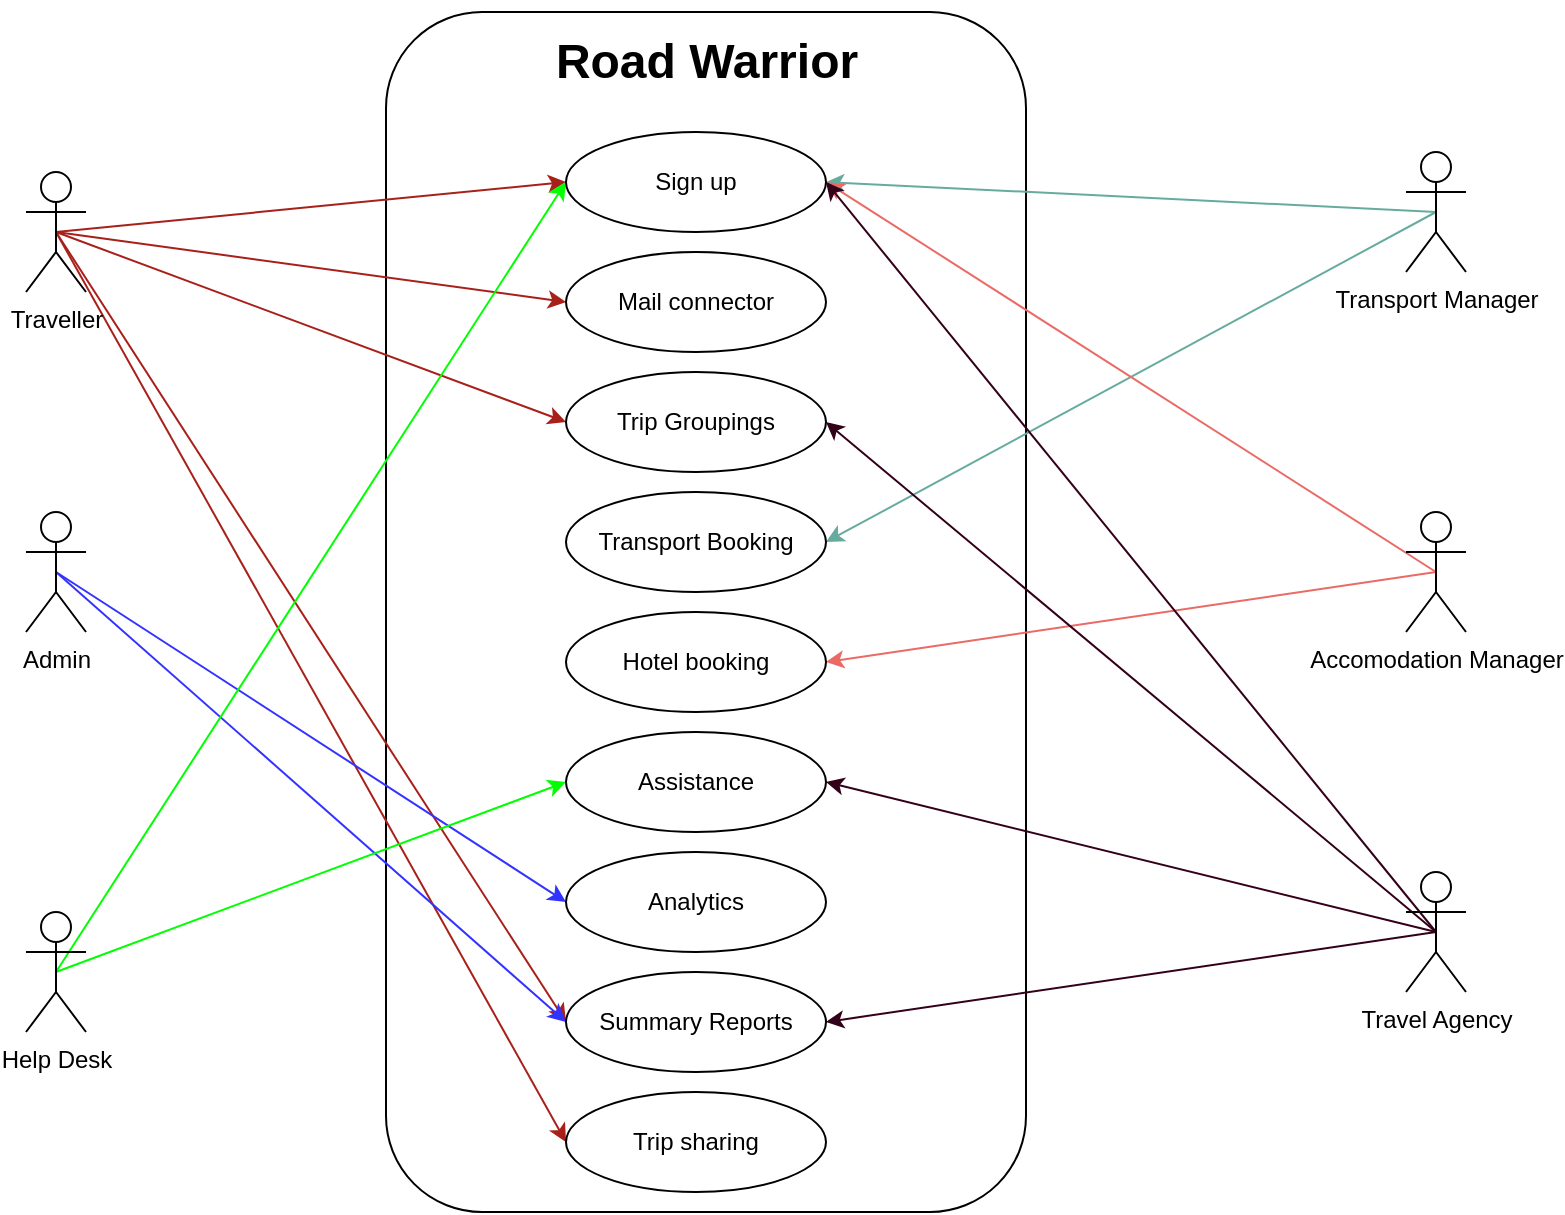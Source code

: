 <mxfile version="21.7.5" type="device">
  <diagram name="Page-1" id="VKHc3iABEqhtPhi_z0bq">
    <mxGraphModel dx="1050" dy="1666" grid="1" gridSize="10" guides="1" tooltips="1" connect="1" arrows="1" fold="1" page="1" pageScale="1" pageWidth="850" pageHeight="1100" math="0" shadow="0">
      <root>
        <object label="" id="0">
          <mxCell />
        </object>
        <mxCell id="1" parent="0" />
        <mxCell id="vs-hBLlxjZv3izGMLUCD-24" value="" style="rounded=1;whiteSpace=wrap;html=1;labelBackgroundColor=none;" parent="1" vertex="1">
          <mxGeometry x="200" y="-20" width="320" height="600" as="geometry" />
        </mxCell>
        <mxCell id="vs-hBLlxjZv3izGMLUCD-53" style="rounded=0;orthogonalLoop=1;jettySize=auto;html=1;exitX=0.5;exitY=0.5;exitDx=0;exitDy=0;exitPerimeter=0;entryX=0;entryY=0.5;entryDx=0;entryDy=0;strokeColor=#A8201A;fontColor=#143642;fillColor=#FAE5C7;" parent="1" source="vs-hBLlxjZv3izGMLUCD-2" target="vs-hBLlxjZv3izGMLUCD-38" edge="1">
          <mxGeometry relative="1" as="geometry" />
        </mxCell>
        <mxCell id="vs-hBLlxjZv3izGMLUCD-54" style="rounded=0;orthogonalLoop=1;jettySize=auto;html=1;exitX=0.5;exitY=0.5;exitDx=0;exitDy=0;exitPerimeter=0;entryX=0;entryY=0.5;entryDx=0;entryDy=0;strokeColor=#A8201A;fontColor=#143642;fillColor=#FAE5C7;" parent="1" source="vs-hBLlxjZv3izGMLUCD-2" target="vs-hBLlxjZv3izGMLUCD-39" edge="1">
          <mxGeometry relative="1" as="geometry" />
        </mxCell>
        <mxCell id="vs-hBLlxjZv3izGMLUCD-55" style="rounded=0;orthogonalLoop=1;jettySize=auto;html=1;exitX=0.5;exitY=0.5;exitDx=0;exitDy=0;exitPerimeter=0;entryX=0;entryY=0.5;entryDx=0;entryDy=0;strokeColor=#A8201A;fontColor=#143642;fillColor=#FAE5C7;" parent="1" source="vs-hBLlxjZv3izGMLUCD-2" target="vs-hBLlxjZv3izGMLUCD-44" edge="1">
          <mxGeometry relative="1" as="geometry" />
        </mxCell>
        <mxCell id="vs-hBLlxjZv3izGMLUCD-56" style="rounded=0;orthogonalLoop=1;jettySize=auto;html=1;exitX=0.5;exitY=0.5;exitDx=0;exitDy=0;exitPerimeter=0;entryX=0;entryY=0.5;entryDx=0;entryDy=0;strokeColor=#A8201A;fontColor=#143642;fillColor=#FAE5C7;" parent="1" source="vs-hBLlxjZv3izGMLUCD-2" target="vs-hBLlxjZv3izGMLUCD-45" edge="1">
          <mxGeometry relative="1" as="geometry" />
        </mxCell>
        <mxCell id="vs-hBLlxjZv3izGMLUCD-57" style="rounded=0;orthogonalLoop=1;jettySize=auto;html=1;exitX=0.5;exitY=0.5;exitDx=0;exitDy=0;exitPerimeter=0;entryX=0;entryY=0.5;entryDx=0;entryDy=0;strokeColor=#A8201A;fontColor=#143642;fillColor=#FAE5C7;" parent="1" source="vs-hBLlxjZv3izGMLUCD-2" target="vs-hBLlxjZv3izGMLUCD-25" edge="1">
          <mxGeometry relative="1" as="geometry" />
        </mxCell>
        <mxCell id="vs-hBLlxjZv3izGMLUCD-2" value="Traveller" style="shape=umlActor;verticalLabelPosition=bottom;verticalAlign=top;html=1;outlineConnect=0;labelBackgroundColor=none;" parent="1" vertex="1">
          <mxGeometry x="20" y="60" width="30" height="60" as="geometry" />
        </mxCell>
        <mxCell id="vs-hBLlxjZv3izGMLUCD-58" style="rounded=0;orthogonalLoop=1;jettySize=auto;html=1;exitX=0.5;exitY=0.5;exitDx=0;exitDy=0;exitPerimeter=0;entryX=0;entryY=0.5;entryDx=0;entryDy=0;strokeColor=#3333FF;fontColor=#143642;fillColor=#FAE5C7;" parent="1" source="vs-hBLlxjZv3izGMLUCD-10" target="vs-hBLlxjZv3izGMLUCD-43" edge="1">
          <mxGeometry relative="1" as="geometry" />
        </mxCell>
        <mxCell id="vs-hBLlxjZv3izGMLUCD-60" style="rounded=0;orthogonalLoop=1;jettySize=auto;html=1;exitX=0.5;exitY=0.5;exitDx=0;exitDy=0;exitPerimeter=0;entryX=0;entryY=0.5;entryDx=0;entryDy=0;strokeColor=#3333FF;fontColor=#143642;fillColor=#FAE5C7;" parent="1" source="vs-hBLlxjZv3izGMLUCD-10" target="vs-hBLlxjZv3izGMLUCD-44" edge="1">
          <mxGeometry relative="1" as="geometry" />
        </mxCell>
        <mxCell id="vs-hBLlxjZv3izGMLUCD-10" value="Admin" style="shape=umlActor;verticalLabelPosition=bottom;verticalAlign=top;html=1;outlineConnect=0;" parent="1" vertex="1">
          <mxGeometry x="20" y="230" width="30" height="60" as="geometry" />
        </mxCell>
        <mxCell id="vs-hBLlxjZv3izGMLUCD-61" style="rounded=0;orthogonalLoop=1;jettySize=auto;html=1;exitX=0.5;exitY=0.5;exitDx=0;exitDy=0;exitPerimeter=0;entryX=0;entryY=0.5;entryDx=0;entryDy=0;strokeColor=#00FF00;fontColor=#143642;fillColor=#FAE5C7;" parent="1" source="vs-hBLlxjZv3izGMLUCD-18" target="vs-hBLlxjZv3izGMLUCD-42" edge="1">
          <mxGeometry relative="1" as="geometry" />
        </mxCell>
        <mxCell id="vs-hBLlxjZv3izGMLUCD-62" style="rounded=0;orthogonalLoop=1;jettySize=auto;html=1;exitX=0.5;exitY=0.5;exitDx=0;exitDy=0;exitPerimeter=0;entryX=0;entryY=0.5;entryDx=0;entryDy=0;strokeColor=#00FF00;fontColor=#143642;fillColor=#FAE5C7;" parent="1" source="vs-hBLlxjZv3izGMLUCD-18" target="vs-hBLlxjZv3izGMLUCD-25" edge="1">
          <mxGeometry relative="1" as="geometry" />
        </mxCell>
        <mxCell id="vs-hBLlxjZv3izGMLUCD-18" value="Help Desk" style="shape=umlActor;verticalLabelPosition=bottom;verticalAlign=top;html=1;outlineConnect=0;" parent="1" vertex="1">
          <mxGeometry x="20" y="430" width="30" height="60" as="geometry" />
        </mxCell>
        <mxCell id="vs-hBLlxjZv3izGMLUCD-63" style="rounded=0;orthogonalLoop=1;jettySize=auto;html=1;exitX=0.5;exitY=0.5;exitDx=0;exitDy=0;exitPerimeter=0;entryX=1;entryY=0.5;entryDx=0;entryDy=0;strokeColor=#67AB9F;fontColor=#143642;fillColor=#FAE5C7;" parent="1" source="vs-hBLlxjZv3izGMLUCD-20" target="vs-hBLlxjZv3izGMLUCD-40" edge="1">
          <mxGeometry relative="1" as="geometry" />
        </mxCell>
        <mxCell id="vs-hBLlxjZv3izGMLUCD-64" style="rounded=0;orthogonalLoop=1;jettySize=auto;html=1;exitX=0.5;exitY=0.5;exitDx=0;exitDy=0;exitPerimeter=0;entryX=1;entryY=0.5;entryDx=0;entryDy=0;strokeColor=#67AB9F;fontColor=#143642;fillColor=#FAE5C7;" parent="1" source="vs-hBLlxjZv3izGMLUCD-20" target="vs-hBLlxjZv3izGMLUCD-25" edge="1">
          <mxGeometry relative="1" as="geometry" />
        </mxCell>
        <mxCell id="vs-hBLlxjZv3izGMLUCD-20" value="Transport Manager" style="shape=umlActor;verticalLabelPosition=bottom;verticalAlign=top;html=1;outlineConnect=0;" parent="1" vertex="1">
          <mxGeometry x="710" y="50" width="30" height="60" as="geometry" />
        </mxCell>
        <mxCell id="vs-hBLlxjZv3izGMLUCD-65" style="rounded=0;orthogonalLoop=1;jettySize=auto;html=1;exitX=0.5;exitY=0.5;exitDx=0;exitDy=0;exitPerimeter=0;entryX=1;entryY=0.5;entryDx=0;entryDy=0;strokeColor=#EA6B66;fontColor=#143642;fillColor=#FAE5C7;" parent="1" source="vs-hBLlxjZv3izGMLUCD-21" target="vs-hBLlxjZv3izGMLUCD-25" edge="1">
          <mxGeometry relative="1" as="geometry" />
        </mxCell>
        <mxCell id="vs-hBLlxjZv3izGMLUCD-66" style="rounded=0;orthogonalLoop=1;jettySize=auto;html=1;exitX=0.5;exitY=0.5;exitDx=0;exitDy=0;exitPerimeter=0;entryX=1;entryY=0.5;entryDx=0;entryDy=0;strokeColor=#EA6B66;fontColor=#143642;fillColor=#FAE5C7;" parent="1" source="vs-hBLlxjZv3izGMLUCD-21" target="vs-hBLlxjZv3izGMLUCD-41" edge="1">
          <mxGeometry relative="1" as="geometry" />
        </mxCell>
        <mxCell id="vs-hBLlxjZv3izGMLUCD-21" value="Accomodation Manager" style="shape=umlActor;verticalLabelPosition=bottom;verticalAlign=top;html=1;outlineConnect=0;" parent="1" vertex="1">
          <mxGeometry x="710" y="230" width="30" height="60" as="geometry" />
        </mxCell>
        <mxCell id="vs-hBLlxjZv3izGMLUCD-67" style="rounded=0;orthogonalLoop=1;jettySize=auto;html=1;exitX=0.5;exitY=0.5;exitDx=0;exitDy=0;exitPerimeter=0;entryX=1;entryY=0.5;entryDx=0;entryDy=0;strokeColor=#33001A;fontColor=#143642;fillColor=#FAE5C7;" parent="1" source="vs-hBLlxjZv3izGMLUCD-22" target="vs-hBLlxjZv3izGMLUCD-25" edge="1">
          <mxGeometry relative="1" as="geometry" />
        </mxCell>
        <mxCell id="vs-hBLlxjZv3izGMLUCD-68" style="rounded=0;orthogonalLoop=1;jettySize=auto;html=1;exitX=0.5;exitY=0.5;exitDx=0;exitDy=0;exitPerimeter=0;entryX=1;entryY=0.5;entryDx=0;entryDy=0;strokeColor=#33001A;fontColor=#143642;fillColor=#FAE5C7;" parent="1" source="vs-hBLlxjZv3izGMLUCD-22" target="vs-hBLlxjZv3izGMLUCD-42" edge="1">
          <mxGeometry relative="1" as="geometry" />
        </mxCell>
        <mxCell id="vs-hBLlxjZv3izGMLUCD-69" style="rounded=0;orthogonalLoop=1;jettySize=auto;html=1;exitX=0.5;exitY=0.5;exitDx=0;exitDy=0;exitPerimeter=0;entryX=1;entryY=0.5;entryDx=0;entryDy=0;strokeColor=#33001A;fontColor=#143642;fillColor=#FAE5C7;" parent="1" source="vs-hBLlxjZv3izGMLUCD-22" target="vs-hBLlxjZv3izGMLUCD-44" edge="1">
          <mxGeometry relative="1" as="geometry" />
        </mxCell>
        <mxCell id="vs-hBLlxjZv3izGMLUCD-70" style="rounded=0;orthogonalLoop=1;jettySize=auto;html=1;exitX=0.5;exitY=0.5;exitDx=0;exitDy=0;exitPerimeter=0;entryX=1;entryY=0.5;entryDx=0;entryDy=0;strokeColor=#33001A;fontColor=#143642;fillColor=#FAE5C7;" parent="1" source="vs-hBLlxjZv3izGMLUCD-22" target="vs-hBLlxjZv3izGMLUCD-39" edge="1">
          <mxGeometry relative="1" as="geometry" />
        </mxCell>
        <mxCell id="vs-hBLlxjZv3izGMLUCD-22" value="Travel Agency" style="shape=umlActor;verticalLabelPosition=bottom;verticalAlign=top;html=1;outlineConnect=0;" parent="1" vertex="1">
          <mxGeometry x="710" y="410" width="30" height="60" as="geometry" />
        </mxCell>
        <mxCell id="vs-hBLlxjZv3izGMLUCD-25" value="&lt;div style=&quot;border-color: var(--border-color);&quot;&gt;&lt;div style=&quot;border-color: var(--border-color);&quot;&gt;Sign up&lt;/div&gt;&lt;/div&gt;" style="ellipse;whiteSpace=wrap;html=1;" parent="1" vertex="1">
          <mxGeometry x="290" y="40" width="130" height="50" as="geometry" />
        </mxCell>
        <mxCell id="vs-hBLlxjZv3izGMLUCD-38" value="&lt;div style=&quot;border-color: var(--border-color);&quot;&gt;Mail connector&lt;/div&gt;" style="ellipse;whiteSpace=wrap;html=1;" parent="1" vertex="1">
          <mxGeometry x="290" y="100" width="130" height="50" as="geometry" />
        </mxCell>
        <mxCell id="vs-hBLlxjZv3izGMLUCD-39" value="&lt;div style=&quot;border-color: var(--border-color);&quot;&gt;&lt;div style=&quot;border-color: var(--border-color);&quot;&gt;Trip Groupings&lt;/div&gt;&lt;/div&gt;" style="ellipse;whiteSpace=wrap;html=1;" parent="1" vertex="1">
          <mxGeometry x="290" y="160" width="130" height="50" as="geometry" />
        </mxCell>
        <mxCell id="vs-hBLlxjZv3izGMLUCD-40" value="&lt;div style=&quot;border-color: var(--border-color);&quot;&gt;Transport Booking&lt;/div&gt;" style="ellipse;whiteSpace=wrap;html=1;" parent="1" vertex="1">
          <mxGeometry x="290" y="220" width="130" height="50" as="geometry" />
        </mxCell>
        <mxCell id="vs-hBLlxjZv3izGMLUCD-41" value="&lt;div style=&quot;border-color: var(--border-color);&quot;&gt;&lt;div style=&quot;border-color: var(--border-color);&quot;&gt;Hotel booking&lt;/div&gt;&lt;/div&gt;" style="ellipse;whiteSpace=wrap;html=1;" parent="1" vertex="1">
          <mxGeometry x="290" y="280" width="130" height="50" as="geometry" />
        </mxCell>
        <mxCell id="vs-hBLlxjZv3izGMLUCD-42" value="&lt;div style=&quot;border-color: var(--border-color);&quot;&gt;Assistance&lt;/div&gt;" style="ellipse;whiteSpace=wrap;html=1;" parent="1" vertex="1">
          <mxGeometry x="290" y="340" width="130" height="50" as="geometry" />
        </mxCell>
        <mxCell id="vs-hBLlxjZv3izGMLUCD-43" value="&lt;div style=&quot;border-color: var(--border-color);&quot;&gt;Analytics&lt;/div&gt;" style="ellipse;whiteSpace=wrap;html=1;" parent="1" vertex="1">
          <mxGeometry x="290" y="400" width="130" height="50" as="geometry" />
        </mxCell>
        <mxCell id="vs-hBLlxjZv3izGMLUCD-44" value="&lt;div style=&quot;border-color: var(--border-color);&quot;&gt;&lt;div style=&quot;border-color: var(--border-color);&quot;&gt;Summary Reports&lt;/div&gt;&lt;/div&gt;" style="ellipse;whiteSpace=wrap;html=1;" parent="1" vertex="1">
          <mxGeometry x="290" y="460" width="130" height="50" as="geometry" />
        </mxCell>
        <mxCell id="vs-hBLlxjZv3izGMLUCD-45" value="&lt;div style=&quot;border-color: var(--border-color);&quot;&gt;&lt;div style=&quot;border-color: var(--border-color);&quot;&gt;Trip sharing&lt;/div&gt;&lt;/div&gt;" style="ellipse;whiteSpace=wrap;html=1;" parent="1" vertex="1">
          <mxGeometry x="290" y="520" width="130" height="50" as="geometry" />
        </mxCell>
        <mxCell id="vs-hBLlxjZv3izGMLUCD-49" value="&lt;h1&gt;&lt;b&gt;Road Warrior&lt;/b&gt;&lt;/h1&gt;" style="text;html=1;align=center;verticalAlign=middle;whiteSpace=wrap;rounded=0;" parent="1" vertex="1">
          <mxGeometry x="277.5" y="-10" width="165" height="30" as="geometry" />
        </mxCell>
      </root>
    </mxGraphModel>
  </diagram>
</mxfile>
